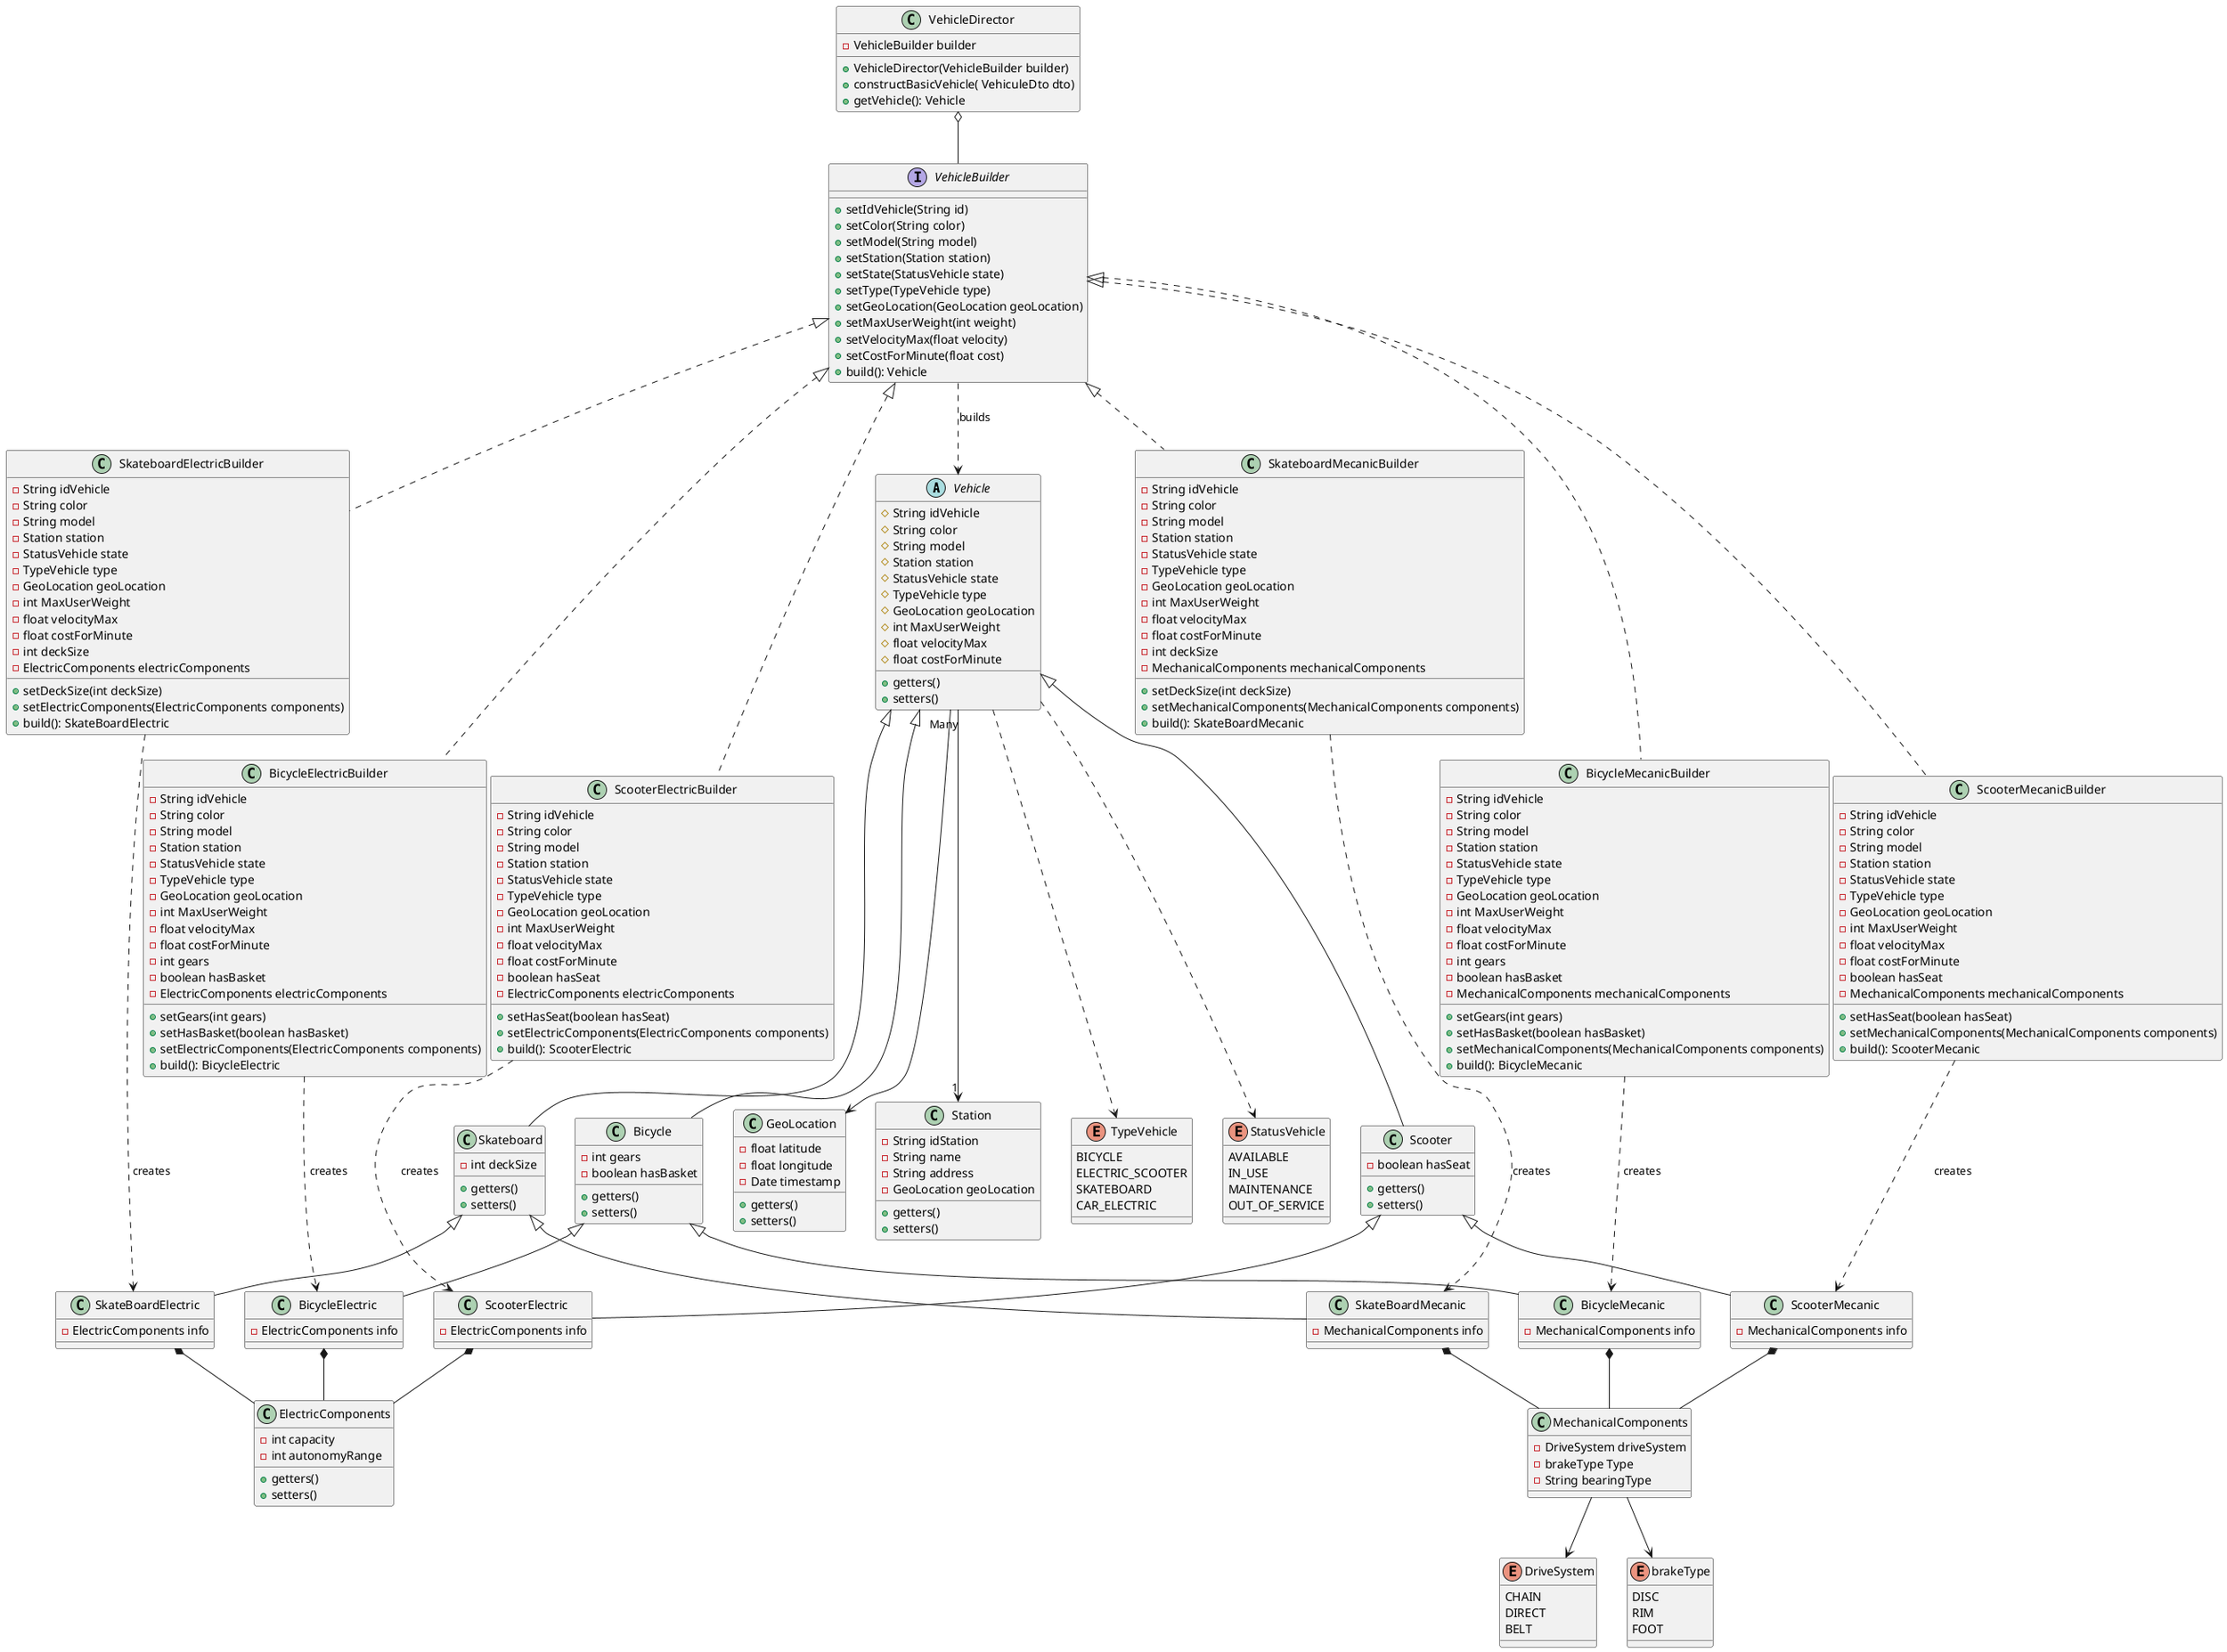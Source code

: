 @startuml EcoMove-builder 
' Vehicle and relations
abstract class Vehicle{
    # String idVehicle
    # String color
    # String model
    # Station station
    # StatusVehicle state
    # TypeVehicle type
    # GeoLocation geoLocation
    # int MaxUserWeight
    # float velocityMax
    # float costForMinute
    + getters()
    + setters()
}
class ElectricComponents {
    - int capacity
    - int autonomyRange
    + getters()
    + setters()
}

class MechanicalComponents {
    - DriveSystem driveSystem       
    - brakeType Type         
    - String bearingType       
}

class GeoLocation{
    - float latitude
    - float longitude
    - Date timestamp
    + getters()
    + setters()
}

class Station{
    - String idStation
    - String name
    - String address      
    - GeoLocation geoLocation
    + getters()
    + setters()
}


' Bicycle 
class Bicycle extends Vehicle {
    - int gears
    - boolean hasBasket
    + getters()
    + setters()
}

class Skateboard extends Vehicle {
    - int deckSize 
    + getters()
    + setters()
}

class Scooter extends Vehicle {
    - boolean hasSeat
    + getters()
    + setters()
}

' Vehiculos electricos especificos
class BicycleElectric extends Bicycle{
    - ElectricComponents info
}

class ScooterElectric extends Scooter {
     - ElectricComponents info
}

class SkateBoardElectric extends Skateboard {
    - ElectricComponents info
}

' Vehiculos mecanicos especificos
class BicycleMecanic extends Bicycle{
    - MechanicalComponents info
}

class ScooterMecanic extends Scooter {
     - MechanicalComponents info
}

class SkateBoardMecanic extends Skateboard {
    - MechanicalComponents info
}


enum TypeVehicle{
    BICYCLE 
    ELECTRIC_SCOOTER 
    SKATEBOARD 
    CAR_ELECTRIC
}
enum StatusVehicle {
    AVAILABLE
    IN_USE
    MAINTENANCE
    OUT_OF_SERVICE
}
enum DriveSystem{
    CHAIN
    DIRECT
    BELT
}

enum brakeType {
    DISC
    RIM 
    FOOT
}


' PATRON BUILDER
interface VehicleBuilder {
    + setIdVehicle(String id)
    + setColor(String color)
    + setModel(String model)
    + setStation(Station station)
    + setState(StatusVehicle state)
    + setType(TypeVehicle type)
    + setGeoLocation(GeoLocation geoLocation)
    + setMaxUserWeight(int weight)
    + setVelocityMax(float velocity)
    + setCostForMinute(float cost)
    + build(): Vehicle
}

class BicycleElectricBuilder implements VehicleBuilder {
    - String idVehicle
    - String color
    - String model
    - Station station
    - StatusVehicle state
    - TypeVehicle type
    - GeoLocation geoLocation
    - int MaxUserWeight
    - float velocityMax
    - float costForMinute
    - int gears
    - boolean hasBasket
    - ElectricComponents electricComponents
    + setGears(int gears)
    + setHasBasket(boolean hasBasket)
    + setElectricComponents(ElectricComponents components)
    + build(): BicycleElectric
}

class BicycleMecanicBuilder implements VehicleBuilder {
    - String idVehicle
    - String color
    - String model
    - Station station
    - StatusVehicle state
    - TypeVehicle type
    - GeoLocation geoLocation
    - int MaxUserWeight
    - float velocityMax
    - float costForMinute
    - int gears
    - boolean hasBasket
    - MechanicalComponents mechanicalComponents
    + setGears(int gears)
    + setHasBasket(boolean hasBasket)
    + setMechanicalComponents(MechanicalComponents components)
    + build(): BicycleMecanic
}

class ScooterElectricBuilder implements VehicleBuilder {
    - String idVehicle
    - String color
    - String model
    - Station station
    - StatusVehicle state
    - TypeVehicle type
    - GeoLocation geoLocation
    - int MaxUserWeight
    - float velocityMax
    - float costForMinute
    - boolean hasSeat
    - ElectricComponents electricComponents
    + setHasSeat(boolean hasSeat)
    + setElectricComponents(ElectricComponents components)
    + build(): ScooterElectric
}

class ScooterMecanicBuilder implements VehicleBuilder {
    - String idVehicle
    - String color
    - String model
    - Station station
    - StatusVehicle state
    - TypeVehicle type
    - GeoLocation geoLocation
    - int MaxUserWeight
    - float velocityMax
    - float costForMinute
    - boolean hasSeat
    - MechanicalComponents mechanicalComponents
    + setHasSeat(boolean hasSeat)
    + setMechanicalComponents(MechanicalComponents components)
    + build(): ScooterMecanic
}

class SkateboardElectricBuilder implements VehicleBuilder {
    - String idVehicle
    - String color
    - String model
    - Station station
    - StatusVehicle state
    - TypeVehicle type
    - GeoLocation geoLocation
    - int MaxUserWeight
    - float velocityMax
    - float costForMinute
    - int deckSize
    - ElectricComponents electricComponents
    + setDeckSize(int deckSize)
    + setElectricComponents(ElectricComponents components)
    + build(): SkateBoardElectric
}

class SkateboardMecanicBuilder implements VehicleBuilder {
    - String idVehicle
    - String color
    - String model
    - Station station
    - StatusVehicle state
    - TypeVehicle type
    - GeoLocation geoLocation
    - int MaxUserWeight
    - float velocityMax
    - float costForMinute
    - int deckSize
    - MechanicalComponents mechanicalComponents
    + setDeckSize(int deckSize)
    + setMechanicalComponents(MechanicalComponents components)
    + build(): SkateBoardMecanic
}

class VehicleDirector {
    - VehicleBuilder builder
    + VehicleDirector(VehicleBuilder builder)
    + constructBasicVehicle( VehiculeDto dto)
    + getVehicle(): Vehicle 
}


VehicleDirector o-- VehicleBuilder
VehicleBuilder ..> Vehicle : builds

BicycleElectricBuilder ..> BicycleElectric : creates
BicycleMecanicBuilder ..> BicycleMecanic : creates
ScooterElectricBuilder ..> ScooterElectric : creates
ScooterMecanicBuilder ..> ScooterMecanic : creates
SkateboardElectricBuilder ..> SkateBoardElectric : creates
SkateboardMecanicBuilder ..> SkateBoardMecanic : creates

Vehicle "Many" --> "1" Station 
Vehicle ..> StatusVehicle
Vehicle ..> TypeVehicle
Vehicle --> GeoLocation


MechanicalComponents --> DriveSystem
MechanicalComponents --> brakeType

ScooterElectric *-- ElectricComponents
BicycleElectric *-- ElectricComponents
SkateBoardElectric *-- ElectricComponents 


ScooterMecanic *-- MechanicalComponents
BicycleMecanic *-- MechanicalComponents
SkateBoardMecanic *-- MechanicalComponents

@enduml